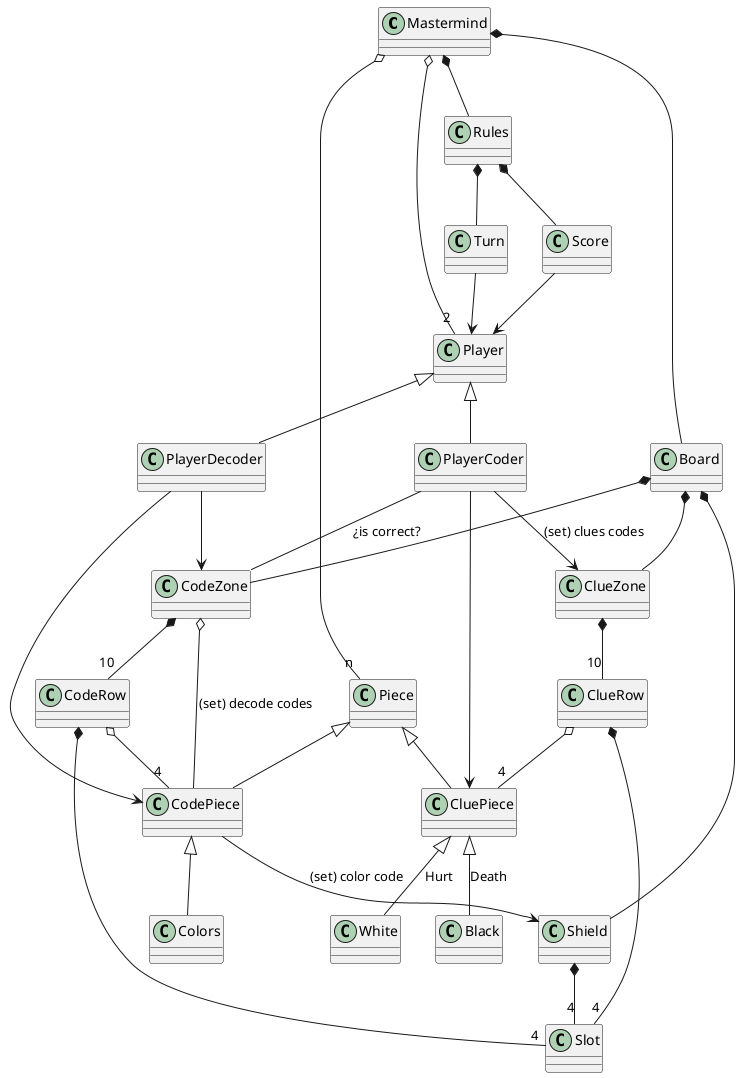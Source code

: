 @startuml

Mastermind *-- Rules
Mastermind *-- Board
Mastermind o-- "n" Piece
Mastermind o-- "2" Player

Player <|-- PlayerCoder
Player <|-- PlayerDecoder

Piece <|-- CluePiece
Piece <|-- CodePiece

Board *-- CodeZone
Board *-- ClueZone
Board *-- Shield 

CodeZone *-- "10" CodeRow
ClueZone *-- "10" ClueRow
CodeRow *-- "4" Slot
ClueRow *-- "4" Slot
CodeRow o-- "4" CodePiece
ClueRow o-- "4" CluePiece

Shield *-- "4" Slot

CodePiece <|-- Colors
CluePiece <|-- Black : Death
CluePiece <|-- White : Hurt

CodePiece --> Shield : (set) color code
PlayerDecoder --> CodeZone
PlayerCoder -- CodeZone : ¿is correct?
PlayerCoder --> ClueZone : (set) clues codes
CodePiece --o CodeZone : (set) decode codes 

PlayerCoder --> CluePiece
PlayerDecoder --> CodePiece
Rules *-- Score
Rules *-- Turn
Turn --> Player
Score --> Player

@enduml
